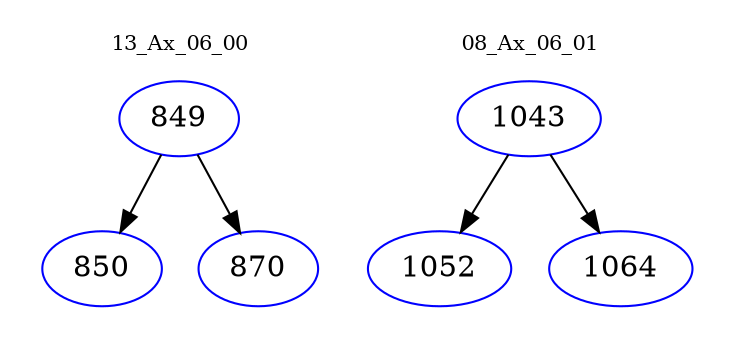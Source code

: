 digraph{
subgraph cluster_0 {
color = white
label = "13_Ax_06_00";
fontsize=10;
T0_849 [label="849", color="blue"]
T0_849 -> T0_850 [color="black"]
T0_850 [label="850", color="blue"]
T0_849 -> T0_870 [color="black"]
T0_870 [label="870", color="blue"]
}
subgraph cluster_1 {
color = white
label = "08_Ax_06_01";
fontsize=10;
T1_1043 [label="1043", color="blue"]
T1_1043 -> T1_1052 [color="black"]
T1_1052 [label="1052", color="blue"]
T1_1043 -> T1_1064 [color="black"]
T1_1064 [label="1064", color="blue"]
}
}
